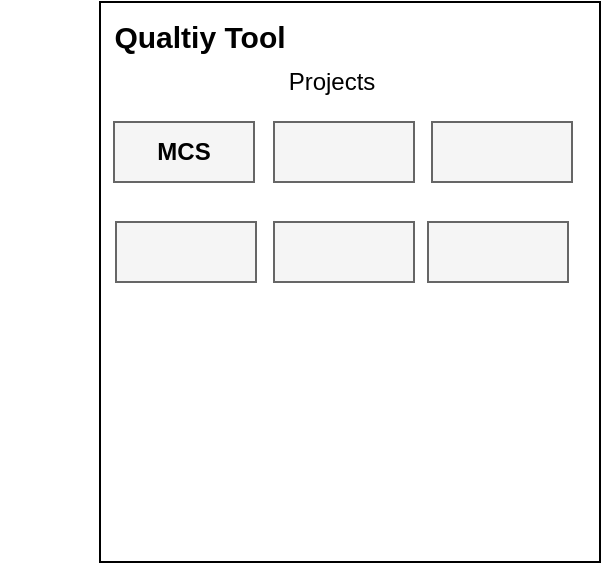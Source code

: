<mxfile version="21.6.8" type="device" pages="3">
  <diagram name="Page-1" id="KETgZPP65rIH7w0Y9AX6">
    <mxGraphModel dx="1036" dy="614" grid="1" gridSize="10" guides="1" tooltips="1" connect="1" arrows="1" fold="1" page="1" pageScale="1" pageWidth="850" pageHeight="1100" math="0" shadow="0">
      <root>
        <mxCell id="0" />
        <mxCell id="1" parent="0" />
        <mxCell id="YFYgJY8O6xxAq93FL2VU-1" value="" style="rounded=0;whiteSpace=wrap;html=1;" parent="1" vertex="1">
          <mxGeometry x="160" y="150" width="250" height="280" as="geometry" />
        </mxCell>
        <mxCell id="YFYgJY8O6xxAq93FL2VU-3" value="&lt;b&gt;&lt;font style=&quot;font-size: 15px;&quot;&gt;Qualtiy Tool&lt;/font&gt;&lt;/b&gt;" style="text;html=1;strokeColor=none;fillColor=none;align=center;verticalAlign=middle;whiteSpace=wrap;rounded=0;" parent="1" vertex="1">
          <mxGeometry x="110" y="152" width="200" height="30" as="geometry" />
        </mxCell>
        <mxCell id="YFYgJY8O6xxAq93FL2VU-4" value="" style="rounded=0;whiteSpace=wrap;html=1;fillColor=#f5f5f5;fontColor=#333333;strokeColor=#666666;" parent="1" vertex="1">
          <mxGeometry x="167" y="210" width="70" height="30" as="geometry" />
        </mxCell>
        <mxCell id="YFYgJY8O6xxAq93FL2VU-5" value="" style="rounded=0;whiteSpace=wrap;html=1;fillColor=#f5f5f5;fontColor=#333333;strokeColor=#666666;" parent="1" vertex="1">
          <mxGeometry x="168" y="260" width="70" height="30" as="geometry" />
        </mxCell>
        <mxCell id="YFYgJY8O6xxAq93FL2VU-6" value="" style="rounded=0;whiteSpace=wrap;html=1;fillColor=#f5f5f5;fontColor=#333333;strokeColor=#666666;" parent="1" vertex="1">
          <mxGeometry x="326" y="210" width="70" height="30" as="geometry" />
        </mxCell>
        <mxCell id="YFYgJY8O6xxAq93FL2VU-7" value="" style="rounded=0;whiteSpace=wrap;html=1;fillColor=#f5f5f5;fontColor=#333333;strokeColor=#666666;" parent="1" vertex="1">
          <mxGeometry x="324" y="260" width="70" height="30" as="geometry" />
        </mxCell>
        <mxCell id="YFYgJY8O6xxAq93FL2VU-8" value="" style="rounded=0;whiteSpace=wrap;html=1;fillColor=#f5f5f5;fontColor=#333333;strokeColor=#666666;" parent="1" vertex="1">
          <mxGeometry x="247" y="210" width="70" height="30" as="geometry" />
        </mxCell>
        <mxCell id="YFYgJY8O6xxAq93FL2VU-9" value="" style="rounded=0;whiteSpace=wrap;html=1;fillColor=#f5f5f5;fontColor=#333333;strokeColor=#666666;" parent="1" vertex="1">
          <mxGeometry x="247" y="260" width="70" height="30" as="geometry" />
        </mxCell>
        <mxCell id="YFYgJY8O6xxAq93FL2VU-10" value="Projects" style="text;html=1;strokeColor=none;fillColor=none;align=center;verticalAlign=middle;whiteSpace=wrap;rounded=0;" parent="1" vertex="1">
          <mxGeometry x="246" y="175" width="60" height="30" as="geometry" />
        </mxCell>
        <mxCell id="YFYgJY8O6xxAq93FL2VU-12" value="&lt;b&gt;MCS&lt;/b&gt;" style="text;html=1;strokeColor=none;fillColor=none;align=center;verticalAlign=middle;whiteSpace=wrap;rounded=0;" parent="1" vertex="1">
          <mxGeometry x="172" y="210" width="60" height="30" as="geometry" />
        </mxCell>
      </root>
    </mxGraphModel>
  </diagram>
  <diagram id="mPSKtLlXPW_J_BAHO5Al" name="Page-2">
    <mxGraphModel dx="1036" dy="614" grid="1" gridSize="10" guides="1" tooltips="1" connect="1" arrows="1" fold="1" page="1" pageScale="1" pageWidth="850" pageHeight="1100" math="0" shadow="0">
      <root>
        <mxCell id="0" />
        <mxCell id="1" parent="0" />
        <mxCell id="5OUgcwfGQyVOrfaSoMGt-1" value="Project&lt;br&gt;id:&lt;br&gt;name:&lt;br&gt;PO:" style="rounded=1;whiteSpace=wrap;html=1;" parent="1" vertex="1">
          <mxGeometry x="80" y="130" width="100" height="90" as="geometry" />
        </mxCell>
      </root>
    </mxGraphModel>
  </diagram>
  <diagram id="ZJOp2LO_Yk2Z8C5zAkVs" name="Page-3">
    <mxGraphModel dx="1036" dy="1714" grid="1" gridSize="10" guides="1" tooltips="1" connect="1" arrows="1" fold="1" page="1" pageScale="1" pageWidth="850" pageHeight="1100" math="0" shadow="0">
      <root>
        <mxCell id="0" />
        <mxCell id="1" parent="0" />
        <mxCell id="KCNUkuyCcsG_-jFd1lx6-29" value="" style="rounded=0;whiteSpace=wrap;html=1;" vertex="1" parent="1">
          <mxGeometry x="20" y="10" width="820" height="980" as="geometry" />
        </mxCell>
        <mxCell id="KCNUkuyCcsG_-jFd1lx6-1" value="&lt;b&gt;Object-Oriented&lt;/b&gt;" style="rounded=0;whiteSpace=wrap;html=1;fillColor=#f5f5f5;fontColor=#333333;strokeColor=#666666;" vertex="1" parent="1">
          <mxGeometry x="70" y="100" width="120" height="60" as="geometry" />
        </mxCell>
        <mxCell id="KCNUkuyCcsG_-jFd1lx6-2" value="&#xa;&lt;strong&gt;Event-Driven&lt;/strong&gt;&#xa;&#xa;" style="rounded=0;whiteSpace=wrap;html=1;fillColor=#f5f5f5;fontColor=#333333;strokeColor=#666666;" vertex="1" parent="1">
          <mxGeometry x="80" y="560" width="120" height="60" as="geometry" />
        </mxCell>
        <mxCell id="KCNUkuyCcsG_-jFd1lx6-3" value="&lt;strong&gt;Functional&lt;/strong&gt;" style="rounded=0;whiteSpace=wrap;html=1;fillColor=#f5f5f5;fontColor=#333333;strokeColor=#666666;" vertex="1" parent="1">
          <mxGeometry x="70" y="380" width="120" height="60" as="geometry" />
        </mxCell>
        <mxCell id="KCNUkuyCcsG_-jFd1lx6-5" value="&lt;strong&gt;Concurrent Programming&lt;/strong&gt;" style="rounded=0;whiteSpace=wrap;html=1;fillColor=#f8cecc;strokeColor=#b85450;" vertex="1" parent="1">
          <mxGeometry x="80" y="760" width="120" height="60" as="geometry" />
        </mxCell>
        <mxCell id="KCNUkuyCcsG_-jFd1lx6-22" style="edgeStyle=orthogonalEdgeStyle;rounded=0;orthogonalLoop=1;jettySize=auto;html=1;" edge="1" parent="1" source="KCNUkuyCcsG_-jFd1lx6-6" target="KCNUkuyCcsG_-jFd1lx6-21">
          <mxGeometry relative="1" as="geometry" />
        </mxCell>
        <mxCell id="KCNUkuyCcsG_-jFd1lx6-6" value="Encapsulation" style="rounded=1;whiteSpace=wrap;html=1;fillColor=#d5e8d4;strokeColor=#82b366;" vertex="1" parent="1">
          <mxGeometry x="270" y="50" width="100" height="40" as="geometry" />
        </mxCell>
        <mxCell id="KCNUkuyCcsG_-jFd1lx6-24" style="edgeStyle=orthogonalEdgeStyle;rounded=0;orthogonalLoop=1;jettySize=auto;html=1;entryX=0;entryY=0.5;entryDx=0;entryDy=0;" edge="1" parent="1" source="KCNUkuyCcsG_-jFd1lx6-7" target="KCNUkuyCcsG_-jFd1lx6-23">
          <mxGeometry relative="1" as="geometry" />
        </mxCell>
        <mxCell id="KCNUkuyCcsG_-jFd1lx6-7" value="Inheritance" style="rounded=1;whiteSpace=wrap;html=1;fillColor=#d5e8d4;strokeColor=#82b366;" vertex="1" parent="1">
          <mxGeometry x="270" y="100" width="100" height="40" as="geometry" />
        </mxCell>
        <mxCell id="KCNUkuyCcsG_-jFd1lx6-8" value="Polymorphism" style="rounded=1;whiteSpace=wrap;html=1;fillColor=#f8cecc;strokeColor=#b85450;" vertex="1" parent="1">
          <mxGeometry x="270" y="150" width="100" height="40" as="geometry" />
        </mxCell>
        <mxCell id="KCNUkuyCcsG_-jFd1lx6-9" value="Abstraction" style="rounded=1;whiteSpace=wrap;html=1;fillColor=#f8cecc;strokeColor=#b85450;" vertex="1" parent="1">
          <mxGeometry x="270" y="200" width="100" height="40" as="geometry" />
        </mxCell>
        <mxCell id="KCNUkuyCcsG_-jFd1lx6-26" style="edgeStyle=orthogonalEdgeStyle;rounded=0;orthogonalLoop=1;jettySize=auto;html=1;entryX=0;entryY=0.5;entryDx=0;entryDy=0;" edge="1" parent="1" source="KCNUkuyCcsG_-jFd1lx6-10" target="KCNUkuyCcsG_-jFd1lx6-25">
          <mxGeometry relative="1" as="geometry" />
        </mxCell>
        <mxCell id="KCNUkuyCcsG_-jFd1lx6-10" value="First class function" style="rounded=1;whiteSpace=wrap;html=1;fillColor=#d5e8d4;strokeColor=#82b366;" vertex="1" parent="1">
          <mxGeometry x="250" y="360" width="100" height="40" as="geometry" />
        </mxCell>
        <mxCell id="KCNUkuyCcsG_-jFd1lx6-28" style="edgeStyle=orthogonalEdgeStyle;rounded=0;orthogonalLoop=1;jettySize=auto;html=1;" edge="1" parent="1" source="KCNUkuyCcsG_-jFd1lx6-11" target="KCNUkuyCcsG_-jFd1lx6-27">
          <mxGeometry relative="1" as="geometry" />
        </mxCell>
        <mxCell id="KCNUkuyCcsG_-jFd1lx6-11" value="HOF" style="rounded=1;whiteSpace=wrap;html=1;fillColor=#d5e8d4;strokeColor=#82b366;" vertex="1" parent="1">
          <mxGeometry x="250" y="420" width="100" height="40" as="geometry" />
        </mxCell>
        <mxCell id="KCNUkuyCcsG_-jFd1lx6-12" value="Events" style="rounded=1;whiteSpace=wrap;html=1;" vertex="1" parent="1">
          <mxGeometry x="250" y="500" width="100" height="40" as="geometry" />
        </mxCell>
        <mxCell id="KCNUkuyCcsG_-jFd1lx6-13" value="Event handler" style="rounded=1;whiteSpace=wrap;html=1;" vertex="1" parent="1">
          <mxGeometry x="250" y="550" width="100" height="40" as="geometry" />
        </mxCell>
        <mxCell id="KCNUkuyCcsG_-jFd1lx6-14" value="Message Passing" style="rounded=1;whiteSpace=wrap;html=1;" vertex="1" parent="1">
          <mxGeometry x="250" y="650" width="100" height="40" as="geometry" />
        </mxCell>
        <mxCell id="KCNUkuyCcsG_-jFd1lx6-15" value="Callbacks" style="rounded=1;whiteSpace=wrap;html=1;" vertex="1" parent="1">
          <mxGeometry x="250" y="600" width="100" height="40" as="geometry" />
        </mxCell>
        <mxCell id="KCNUkuyCcsG_-jFd1lx6-17" value="&lt;strong&gt;Reactive Programming&lt;/strong&gt;" style="rounded=0;whiteSpace=wrap;html=1;fillColor=#f8cecc;strokeColor=#b85450;" vertex="1" parent="1">
          <mxGeometry x="80" y="880" width="120" height="60" as="geometry" />
        </mxCell>
        <mxCell id="KCNUkuyCcsG_-jFd1lx6-18" value="&lt;b&gt;JS&lt;/b&gt;" style="shape=card;whiteSpace=wrap;html=1;fillColor=#dae8fc;strokeColor=#6c8ebf;" vertex="1" parent="1">
          <mxGeometry x="380" y="-100" width="80" height="100" as="geometry" />
        </mxCell>
        <mxCell id="KCNUkuyCcsG_-jFd1lx6-21" value="Private Fields&lt;br&gt;" style="shape=process;whiteSpace=wrap;html=1;backgroundOutline=1;" vertex="1" parent="1">
          <mxGeometry x="440" y="40" width="120" height="60" as="geometry" />
        </mxCell>
        <mxCell id="KCNUkuyCcsG_-jFd1lx6-23" value="Extends" style="shape=process;whiteSpace=wrap;html=1;backgroundOutline=1;" vertex="1" parent="1">
          <mxGeometry x="440" y="110" width="120" height="60" as="geometry" />
        </mxCell>
        <mxCell id="KCNUkuyCcsG_-jFd1lx6-25" value="First class citizen&lt;br&gt;&lt;strong&gt;Functions can be assigned to variables,passed as arg,can be returned as value, can be stored in object&lt;/strong&gt;" style="shape=process;whiteSpace=wrap;html=1;backgroundOutline=1;" vertex="1" parent="1">
          <mxGeometry x="430" y="290" width="190" height="140" as="geometry" />
        </mxCell>
        <mxCell id="KCNUkuyCcsG_-jFd1lx6-27" value="- take a function as argument&lt;br&gt;- return a function" style="shape=process;whiteSpace=wrap;html=1;backgroundOutline=1;" vertex="1" parent="1">
          <mxGeometry x="440" y="450" width="180" height="60" as="geometry" />
        </mxCell>
      </root>
    </mxGraphModel>
  </diagram>
</mxfile>

